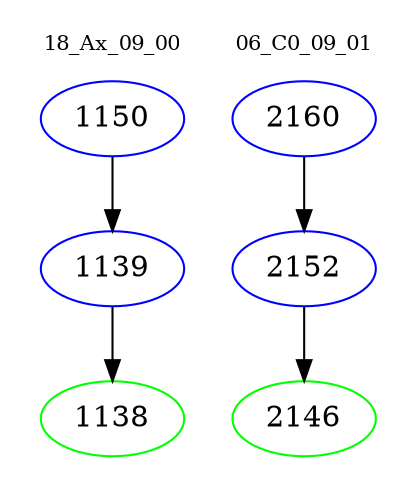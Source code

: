 digraph{
subgraph cluster_0 {
color = white
label = "18_Ax_09_00";
fontsize=10;
T0_1150 [label="1150", color="blue"]
T0_1150 -> T0_1139 [color="black"]
T0_1139 [label="1139", color="blue"]
T0_1139 -> T0_1138 [color="black"]
T0_1138 [label="1138", color="green"]
}
subgraph cluster_1 {
color = white
label = "06_C0_09_01";
fontsize=10;
T1_2160 [label="2160", color="blue"]
T1_2160 -> T1_2152 [color="black"]
T1_2152 [label="2152", color="blue"]
T1_2152 -> T1_2146 [color="black"]
T1_2146 [label="2146", color="green"]
}
}
